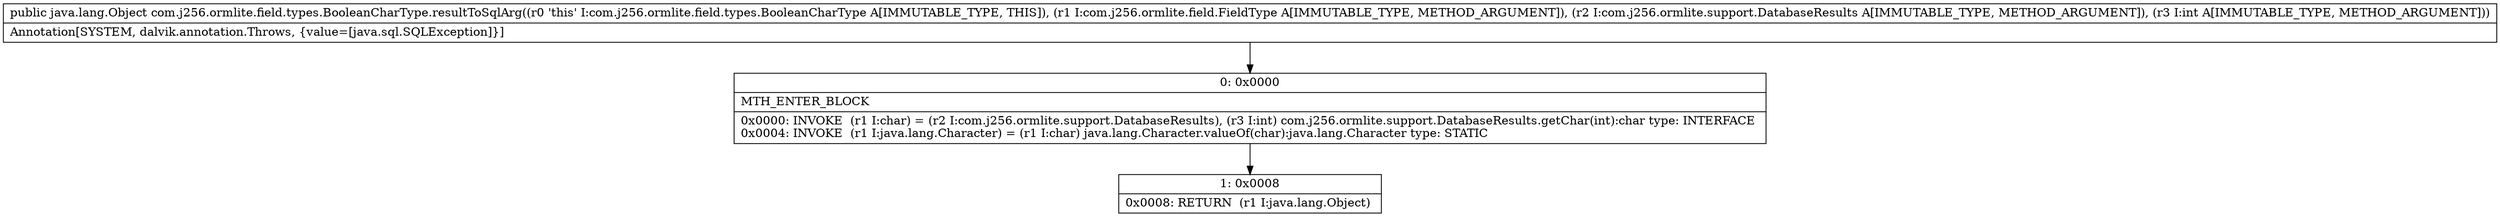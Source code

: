 digraph "CFG forcom.j256.ormlite.field.types.BooleanCharType.resultToSqlArg(Lcom\/j256\/ormlite\/field\/FieldType;Lcom\/j256\/ormlite\/support\/DatabaseResults;I)Ljava\/lang\/Object;" {
Node_0 [shape=record,label="{0\:\ 0x0000|MTH_ENTER_BLOCK\l|0x0000: INVOKE  (r1 I:char) = (r2 I:com.j256.ormlite.support.DatabaseResults), (r3 I:int) com.j256.ormlite.support.DatabaseResults.getChar(int):char type: INTERFACE \l0x0004: INVOKE  (r1 I:java.lang.Character) = (r1 I:char) java.lang.Character.valueOf(char):java.lang.Character type: STATIC \l}"];
Node_1 [shape=record,label="{1\:\ 0x0008|0x0008: RETURN  (r1 I:java.lang.Object) \l}"];
MethodNode[shape=record,label="{public java.lang.Object com.j256.ormlite.field.types.BooleanCharType.resultToSqlArg((r0 'this' I:com.j256.ormlite.field.types.BooleanCharType A[IMMUTABLE_TYPE, THIS]), (r1 I:com.j256.ormlite.field.FieldType A[IMMUTABLE_TYPE, METHOD_ARGUMENT]), (r2 I:com.j256.ormlite.support.DatabaseResults A[IMMUTABLE_TYPE, METHOD_ARGUMENT]), (r3 I:int A[IMMUTABLE_TYPE, METHOD_ARGUMENT]))  | Annotation[SYSTEM, dalvik.annotation.Throws, \{value=[java.sql.SQLException]\}]\l}"];
MethodNode -> Node_0;
Node_0 -> Node_1;
}

